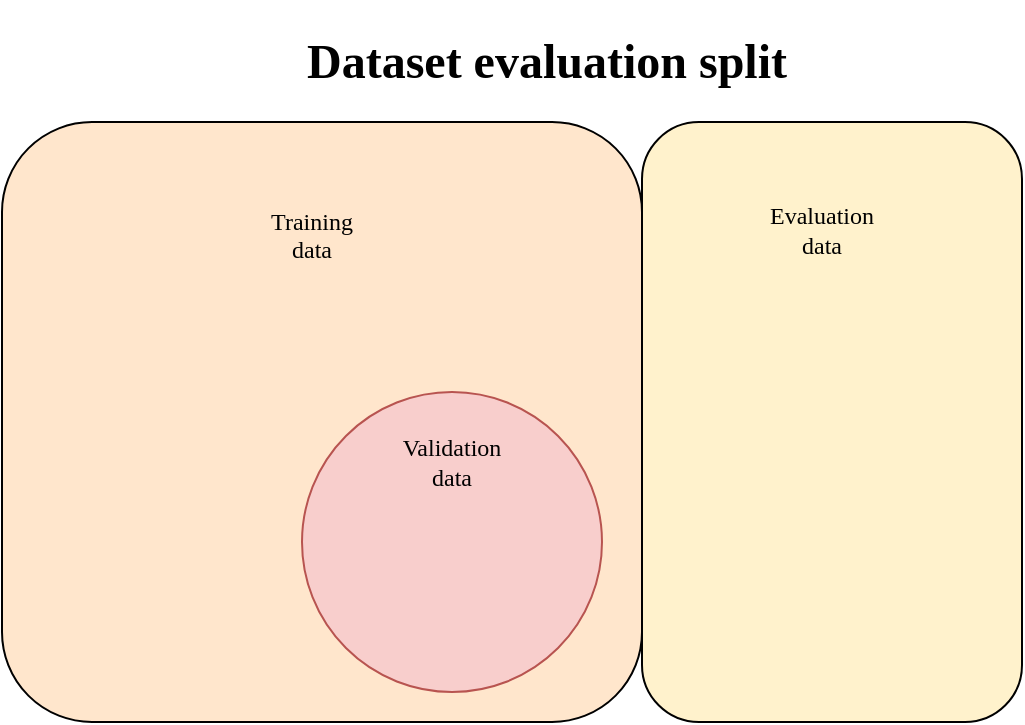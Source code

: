 <mxfile version="10.6.5" type="device"><diagram id="vnzJdne3lb9Q0AFPlvWh" name="Page-1"><mxGraphModel dx="739" dy="893" grid="1" gridSize="10" guides="1" tooltips="1" connect="1" arrows="1" fold="1" page="1" pageScale="1" pageWidth="850" pageHeight="1100" math="0" shadow="0"><root><mxCell id="0"/><mxCell id="1" parent="0"/><mxCell id="NMqk5NCrDPdQGw2fNMxU-12" value="" style="rounded=1;whiteSpace=wrap;html=1;fontFamily=Verdana;fillColor=#ffe6cc;strokeColor=#000000;glass=0;shadow=0;comic=0;" parent="1" vertex="1"><mxGeometry x="70" y="200" width="320" height="300" as="geometry"/></mxCell><mxCell id="NMqk5NCrDPdQGw2fNMxU-2" value="&lt;h1&gt;Dataset evaluation split&lt;/h1&gt;" style="text;html=1;strokeColor=none;fillColor=none;align=center;verticalAlign=middle;whiteSpace=wrap;rounded=0;fontFamily=Verdana;" parent="1" vertex="1"><mxGeometry x="170" y="160" width="345" height="20" as="geometry"/></mxCell><mxCell id="NMqk5NCrDPdQGw2fNMxU-6" value="Training data&lt;br&gt;&lt;br&gt;" style="text;html=1;strokeColor=none;fillColor=none;align=center;verticalAlign=middle;whiteSpace=wrap;rounded=0;fontFamily=Verdana;" parent="1" vertex="1"><mxGeometry x="205" y="254" width="40" height="20" as="geometry"/></mxCell><mxCell id="NMqk5NCrDPdQGw2fNMxU-8" value="" style="ellipse;whiteSpace=wrap;html=1;aspect=fixed;fontFamily=Verdana;fillColor=#f8cecc;strokeColor=#b85450;" parent="1" vertex="1"><mxGeometry x="220" y="335" width="150" height="150" as="geometry"/></mxCell><mxCell id="NMqk5NCrDPdQGw2fNMxU-9" value="Validation data&lt;br&gt;" style="text;html=1;strokeColor=none;fillColor=none;align=center;verticalAlign=middle;whiteSpace=wrap;rounded=0;fontFamily=Verdana;" parent="1" vertex="1"><mxGeometry x="275" y="360" width="40" height="20" as="geometry"/></mxCell><mxCell id="NMqk5NCrDPdQGw2fNMxU-13" value="" style="rounded=1;whiteSpace=wrap;html=1;shadow=0;glass=0;comic=0;strokeColor=#000000;fontFamily=Verdana;fillColor=#fff2cc;" parent="1" vertex="1"><mxGeometry x="390" y="200" width="190" height="300" as="geometry"/></mxCell><mxCell id="NMqk5NCrDPdQGw2fNMxU-7" value="Evaluation data&lt;br&gt;" style="text;html=1;strokeColor=none;fillColor=none;align=center;verticalAlign=middle;whiteSpace=wrap;rounded=0;fontFamily=Verdana;" parent="1" vertex="1"><mxGeometry x="460" y="244" width="40" height="20" as="geometry"/></mxCell></root></mxGraphModel></diagram></mxfile>